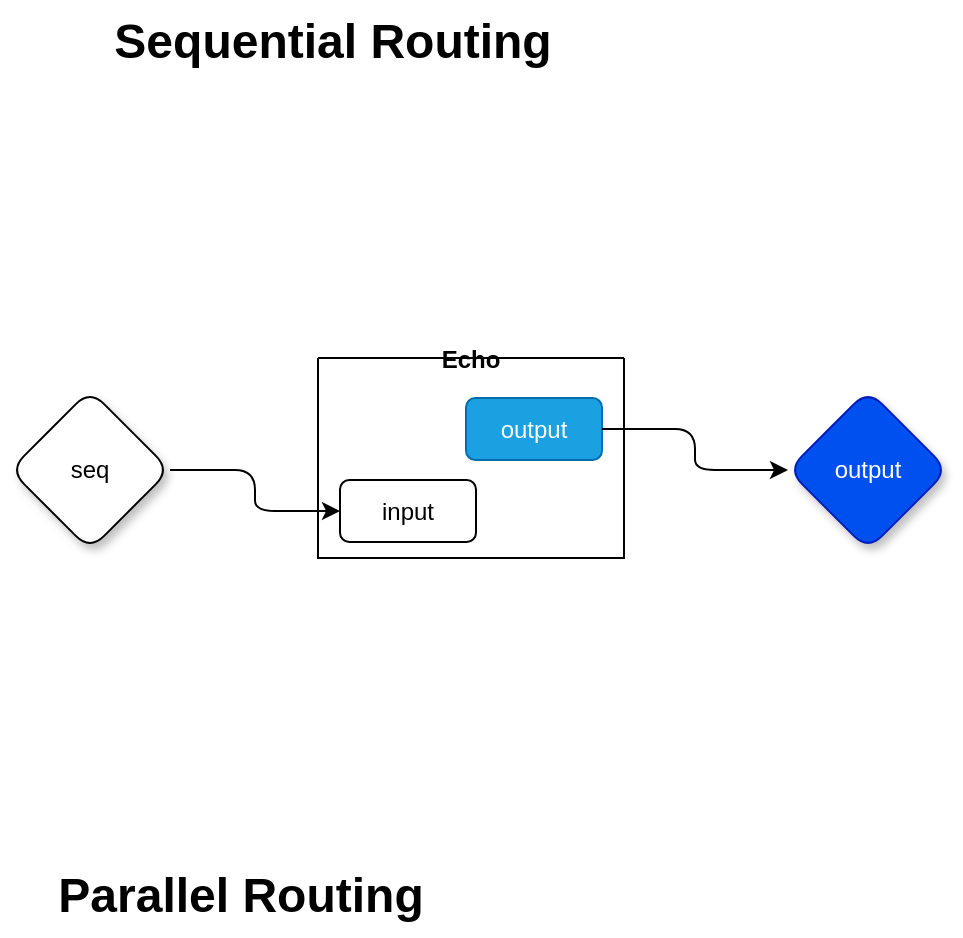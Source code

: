 <mxfile compressed="false" version="14.6.13" type="device" pages="4">
  <diagram id="_YE9P0kvLp4320aIOvvw" name="main">
    <mxGraphModel dx="1039" dy="517" grid="0" gridSize="10" guides="1" tooltips="1" connect="1" arrows="1" fold="1" page="0" pageScale="1" pageWidth="1100" pageHeight="850" math="0" shadow="0">
      <root>
        <mxCell id="0" />
        <mxCell id="1" parent="0" />
        <mxCell id="atA7YJeEPZ3VW8DA5kk3-27" value="&lt;b&gt;&lt;font style=&quot;font-size: 24px;&quot;&gt;Sequential Routing&lt;/font&gt;&lt;/b&gt;" style="text;html=1;align=center;verticalAlign=middle;resizable=0;points=[];autosize=1;strokeColor=none;fillColor=none;" parent="1" vertex="1">
          <mxGeometry x="-11" y="81" width="237" height="41" as="geometry" />
        </mxCell>
        <mxCell id="atA7YJeEPZ3VW8DA5kk3-28" value="&lt;b&gt;&lt;font style=&quot;font-size: 24px;&quot;&gt;Parallel Routing&lt;/font&gt;&lt;/b&gt;" style="text;html=1;align=center;verticalAlign=middle;resizable=0;points=[];autosize=1;strokeColor=none;fillColor=none;" parent="1" vertex="1">
          <mxGeometry x="-39" y="508" width="201" height="41" as="geometry" />
        </mxCell>
        <mxCell id="Rm4LXi_UbTcrsJ8YodZ7-17" style="edgeStyle=orthogonalEdgeStyle;rounded=1;orthogonalLoop=1;jettySize=auto;html=1;entryX=0;entryY=0.5;entryDx=0;entryDy=0;" edge="1" parent="1" source="Rm4LXi_UbTcrsJ8YodZ7-12" target="Rm4LXi_UbTcrsJ8YodZ7-14">
          <mxGeometry relative="1" as="geometry" />
        </mxCell>
        <mxCell id="Rm4LXi_UbTcrsJ8YodZ7-12" value="seq" style="rhombus;whiteSpace=wrap;html=1;rounded=1;shadow=1;" vertex="1" parent="1">
          <mxGeometry x="-53" y="276" width="80" height="80" as="geometry" />
        </mxCell>
        <mxCell id="Rm4LXi_UbTcrsJ8YodZ7-13" value="output" style="rhombus;whiteSpace=wrap;html=1;rounded=1;shadow=1;fillColor=#0050ef;strokeColor=#001DBC;fontColor=#ffffff;" vertex="1" parent="1">
          <mxGeometry x="336" y="276" width="80" height="80" as="geometry" />
        </mxCell>
        <mxCell id="Rm4LXi_UbTcrsJ8YodZ7-16" value="Echo" style="swimlane;startSize=0;rounded=1;shadow=0;fillColor=#B3B3B3;gradientColor=#ffffff;" vertex="1" parent="1">
          <mxGeometry x="101" y="260" width="153" height="100" as="geometry" />
        </mxCell>
        <mxCell id="Rm4LXi_UbTcrsJ8YodZ7-15" value="output" style="rounded=1;whiteSpace=wrap;html=1;shadow=0;fillColor=#1ba1e2;strokeColor=#006EAF;fontColor=#ffffff;" vertex="1" parent="Rm4LXi_UbTcrsJ8YodZ7-16">
          <mxGeometry x="74" y="20" width="68" height="31" as="geometry" />
        </mxCell>
        <mxCell id="Rm4LXi_UbTcrsJ8YodZ7-14" value="input" style="rounded=1;whiteSpace=wrap;html=1;shadow=0;" vertex="1" parent="Rm4LXi_UbTcrsJ8YodZ7-16">
          <mxGeometry x="11" y="61" width="68" height="31" as="geometry" />
        </mxCell>
        <mxCell id="Rm4LXi_UbTcrsJ8YodZ7-18" style="edgeStyle=orthogonalEdgeStyle;rounded=1;orthogonalLoop=1;jettySize=auto;html=1;exitX=1;exitY=0.5;exitDx=0;exitDy=0;entryX=0;entryY=0.5;entryDx=0;entryDy=0;" edge="1" parent="1" source="Rm4LXi_UbTcrsJ8YodZ7-15" target="Rm4LXi_UbTcrsJ8YodZ7-13">
          <mxGeometry relative="1" as="geometry" />
        </mxCell>
      </root>
    </mxGraphModel>
  </diagram>
  <diagram name="Copy of main" id="YXAa9sBq_GYSBb-D7ifK">
    <mxGraphModel dx="1678" dy="1036" grid="0" gridSize="10" guides="1" tooltips="1" connect="1" arrows="1" fold="1" page="0" pageScale="1" pageWidth="1100" pageHeight="850" math="0" shadow="0">
      <root>
        <mxCell id="nBrOJgjnFsWkuVO1dwF8-0" />
        <mxCell id="nBrOJgjnFsWkuVO1dwF8-1" parent="nBrOJgjnFsWkuVO1dwF8-0" />
        <mxCell id="nBrOJgjnFsWkuVO1dwF8-2" style="edgeStyle=orthogonalEdgeStyle;rounded=1;orthogonalLoop=1;jettySize=auto;html=1;exitX=1;exitY=0.5;exitDx=0;exitDy=0;exitPerimeter=0;entryX=0;entryY=0.5;entryDx=0;entryDy=0;entryPerimeter=0;" edge="1" parent="nBrOJgjnFsWkuVO1dwF8-1" source="nBrOJgjnFsWkuVO1dwF8-4" target="nBrOJgjnFsWkuVO1dwF8-7">
          <mxGeometry relative="1" as="geometry" />
        </mxCell>
        <mxCell id="nBrOJgjnFsWkuVO1dwF8-3" style="edgeStyle=orthogonalEdgeStyle;rounded=1;orthogonalLoop=1;jettySize=auto;html=1;exitX=1;exitY=0.5;exitDx=0;exitDy=0;exitPerimeter=0;entryX=0;entryY=0.5;entryDx=0;entryDy=0;entryPerimeter=0;" edge="1" parent="nBrOJgjnFsWkuVO1dwF8-1" source="nBrOJgjnFsWkuVO1dwF8-4" target="nBrOJgjnFsWkuVO1dwF8-10">
          <mxGeometry relative="1" as="geometry" />
        </mxCell>
        <mxCell id="nBrOJgjnFsWkuVO1dwF8-4" value="par" style="rhombus;whiteSpace=wrap;html=1;rounded=1;fontStyle=1;glass=0;sketch=0;fontSize=12;points=[[0,0.5,0,0,0],[0.5,0,0,0,0],[0.5,1,0,0,0],[1,0.5,0,0,0]];shadow=1;" vertex="1" parent="nBrOJgjnFsWkuVO1dwF8-1">
          <mxGeometry x="-11" y="641" width="80" height="80" as="geometry" />
        </mxCell>
        <mxCell id="nBrOJgjnFsWkuVO1dwF8-5" value="output" style="rhombus;whiteSpace=wrap;html=1;rounded=1;fillColor=#0050ef;fontColor=#ffffff;strokeColor=#001DBC;fontStyle=1;glass=0;sketch=0;fontSize=12;points=[[0,0.5,0,0,0],[0.5,0,0,0,0],[0.5,1,0,0,0],[1,0.5,0,0,0]];shadow=1;" vertex="1" parent="nBrOJgjnFsWkuVO1dwF8-1">
          <mxGeometry x="558" y="641" width="80" height="80" as="geometry" />
        </mxCell>
        <mxCell id="nBrOJgjnFsWkuVO1dwF8-6" value="Echo" style="rounded=1;whiteSpace=wrap;html=1;sketch=0;container=1;recursiveResize=0;verticalAlign=top;arcSize=6;fontStyle=1;autosize=0;points=[];absoluteArcSize=1;shadow=1;strokeColor=#001DBC;fillColor=#0050ef;fontColor=#ffffff;" vertex="1" parent="nBrOJgjnFsWkuVO1dwF8-1">
          <mxGeometry x="255" y="750" width="134" height="87" as="geometry">
            <mxRectangle x="255" y="750" width="99" height="26" as="alternateBounds" />
          </mxGeometry>
        </mxCell>
        <mxCell id="nBrOJgjnFsWkuVO1dwF8-7" value="input" style="rounded=1;whiteSpace=wrap;html=1;sketch=0;points=[[0,0.5,0,0,0],[1,0.5,0,0,0]];arcSize=50;" vertex="1" parent="nBrOJgjnFsWkuVO1dwF8-6">
          <mxGeometry x="-16.75" y="36" width="66" height="25" as="geometry" />
        </mxCell>
        <mxCell id="nBrOJgjnFsWkuVO1dwF8-8" value="output" style="rounded=1;whiteSpace=wrap;html=1;sketch=0;points=[[0,0.5,0,0,0],[1,0.5,0,0,0]];fillColor=#1ba1e2;fontColor=#ffffff;strokeColor=#006EAF;arcSize=50;" vertex="1" parent="nBrOJgjnFsWkuVO1dwF8-6">
          <mxGeometry x="84.75" y="36" width="66" height="25" as="geometry" />
        </mxCell>
        <mxCell id="nBrOJgjnFsWkuVO1dwF8-9" value="Echo" style="rounded=1;whiteSpace=wrap;html=1;sketch=0;container=1;recursiveResize=0;verticalAlign=top;arcSize=6;fontStyle=1;autosize=0;points=[];absoluteArcSize=1;shadow=1;strokeColor=#001DBC;fillColor=#0050ef;fontColor=#ffffff;" vertex="1" parent="nBrOJgjnFsWkuVO1dwF8-1">
          <mxGeometry x="255" y="518" width="134" height="87" as="geometry">
            <mxRectangle x="255" y="518" width="99" height="26" as="alternateBounds" />
          </mxGeometry>
        </mxCell>
        <mxCell id="nBrOJgjnFsWkuVO1dwF8-10" value="input" style="rounded=1;whiteSpace=wrap;html=1;sketch=0;points=[[0,0.5,0,0,0],[1,0.5,0,0,0]];arcSize=50;" vertex="1" parent="nBrOJgjnFsWkuVO1dwF8-9">
          <mxGeometry x="-16.75" y="36" width="66" height="25" as="geometry" />
        </mxCell>
        <mxCell id="nBrOJgjnFsWkuVO1dwF8-11" value="output" style="rounded=1;whiteSpace=wrap;html=1;sketch=0;points=[[0,0.5,0,0,0],[1,0.5,0,0,0]];fillColor=#1ba1e2;fontColor=#ffffff;strokeColor=#006EAF;arcSize=50;" vertex="1" parent="nBrOJgjnFsWkuVO1dwF8-9">
          <mxGeometry x="84.75" y="36" width="66" height="25" as="geometry" />
        </mxCell>
        <mxCell id="nBrOJgjnFsWkuVO1dwF8-12" style="edgeStyle=orthogonalEdgeStyle;rounded=1;orthogonalLoop=1;jettySize=auto;html=1;exitX=1;exitY=0.5;exitDx=0;exitDy=0;exitPerimeter=0;entryX=0;entryY=0.5;entryDx=0;entryDy=0;entryPerimeter=0;" edge="1" parent="nBrOJgjnFsWkuVO1dwF8-1" source="nBrOJgjnFsWkuVO1dwF8-11" target="nBrOJgjnFsWkuVO1dwF8-5">
          <mxGeometry relative="1" as="geometry" />
        </mxCell>
        <mxCell id="nBrOJgjnFsWkuVO1dwF8-13" style="edgeStyle=orthogonalEdgeStyle;rounded=1;orthogonalLoop=1;jettySize=auto;html=1;exitX=1;exitY=0.5;exitDx=0;exitDy=0;exitPerimeter=0;entryX=0;entryY=0.5;entryDx=0;entryDy=0;entryPerimeter=0;" edge="1" parent="nBrOJgjnFsWkuVO1dwF8-1" source="nBrOJgjnFsWkuVO1dwF8-8" target="nBrOJgjnFsWkuVO1dwF8-5">
          <mxGeometry relative="1" as="geometry" />
        </mxCell>
        <mxCell id="nBrOJgjnFsWkuVO1dwF8-14" style="edgeStyle=orthogonalEdgeStyle;rounded=1;orthogonalLoop=1;jettySize=auto;html=1;exitX=1;exitY=0.5;exitDx=0;exitDy=0;exitPerimeter=0;entryX=0;entryY=0.5;entryDx=0;entryDy=0;entryPerimeter=0;" edge="1" parent="nBrOJgjnFsWkuVO1dwF8-1" source="nBrOJgjnFsWkuVO1dwF8-15" target="nBrOJgjnFsWkuVO1dwF8-21">
          <mxGeometry relative="1" as="geometry" />
        </mxCell>
        <mxCell id="nBrOJgjnFsWkuVO1dwF8-15" value="seq" style="rhombus;whiteSpace=wrap;html=1;rounded=1;fontStyle=1;glass=0;sketch=0;fontSize=12;points=[[0,0.5,0,0,0],[0.5,0,0,0,0],[0.5,1,0,0,0],[1,0.5,0,0,0]];shadow=1;" vertex="1" parent="nBrOJgjnFsWkuVO1dwF8-1">
          <mxGeometry x="-11" y="190.5" width="80" height="80" as="geometry" />
        </mxCell>
        <mxCell id="nBrOJgjnFsWkuVO1dwF8-16" value="output" style="rhombus;whiteSpace=wrap;html=1;rounded=1;fillColor=#0050ef;fontColor=#ffffff;strokeColor=#001DBC;fontStyle=1;glass=0;sketch=0;fontSize=12;points=[[0,0.5,0,0,0],[0.5,0,0,0,0],[0.5,1,0,0,0],[1,0.5,0,0,0]];shadow=1;" vertex="1" parent="nBrOJgjnFsWkuVO1dwF8-1">
          <mxGeometry x="717.75" y="190.5" width="80" height="80" as="geometry" />
        </mxCell>
        <mxCell id="nBrOJgjnFsWkuVO1dwF8-17" value="Echo" style="rounded=1;whiteSpace=wrap;html=1;sketch=0;container=1;recursiveResize=0;verticalAlign=top;arcSize=6;fontStyle=1;autosize=0;points=[];absoluteArcSize=1;shadow=1;strokeColor=#001DBC;fillColor=#0050ef;fontColor=#ffffff;" vertex="1" parent="nBrOJgjnFsWkuVO1dwF8-1">
          <mxGeometry x="465.75" y="182" width="134" height="87" as="geometry">
            <mxRectangle x="-98" y="-1230" width="99" height="26" as="alternateBounds" />
          </mxGeometry>
        </mxCell>
        <mxCell id="nBrOJgjnFsWkuVO1dwF8-18" value="input" style="rounded=1;whiteSpace=wrap;html=1;sketch=0;points=[[0,0.5,0,0,0],[1,0.5,0,0,0]];arcSize=50;" vertex="1" parent="nBrOJgjnFsWkuVO1dwF8-17">
          <mxGeometry x="-16.75" y="36" width="66" height="25" as="geometry" />
        </mxCell>
        <mxCell id="nBrOJgjnFsWkuVO1dwF8-19" value="output" style="rounded=1;whiteSpace=wrap;html=1;sketch=0;points=[[0,0.5,0,0,0],[1,0.5,0,0,0]];fillColor=#1ba1e2;fontColor=#ffffff;strokeColor=#006EAF;arcSize=50;" vertex="1" parent="nBrOJgjnFsWkuVO1dwF8-17">
          <mxGeometry x="84.75" y="36" width="66" height="25" as="geometry" />
        </mxCell>
        <mxCell id="nBrOJgjnFsWkuVO1dwF8-20" value="Echo" style="rounded=1;whiteSpace=wrap;html=1;sketch=0;container=1;recursiveResize=0;verticalAlign=top;arcSize=6;fontStyle=1;autosize=0;points=[];absoluteArcSize=1;shadow=1;strokeColor=#001DBC;fillColor=#0050ef;fontColor=#ffffff;" vertex="1" parent="nBrOJgjnFsWkuVO1dwF8-1">
          <mxGeometry x="179.75" y="182" width="134" height="87" as="geometry">
            <mxRectangle x="-98" y="-1230" width="99" height="26" as="alternateBounds" />
          </mxGeometry>
        </mxCell>
        <mxCell id="nBrOJgjnFsWkuVO1dwF8-21" value="input" style="rounded=1;whiteSpace=wrap;html=1;sketch=0;points=[[0,0.5,0,0,0],[1,0.5,0,0,0]];arcSize=50;" vertex="1" parent="nBrOJgjnFsWkuVO1dwF8-20">
          <mxGeometry x="-16.75" y="36" width="66" height="25" as="geometry" />
        </mxCell>
        <mxCell id="nBrOJgjnFsWkuVO1dwF8-22" value="output" style="rounded=1;whiteSpace=wrap;html=1;sketch=0;points=[[0,0.5,0,0,0],[1,0.5,0,0,0]];fillColor=#1ba1e2;fontColor=#ffffff;strokeColor=#006EAF;arcSize=50;" vertex="1" parent="nBrOJgjnFsWkuVO1dwF8-20">
          <mxGeometry x="84.75" y="36" width="66" height="25" as="geometry" />
        </mxCell>
        <mxCell id="nBrOJgjnFsWkuVO1dwF8-23" style="edgeStyle=orthogonalEdgeStyle;rounded=1;orthogonalLoop=1;jettySize=auto;html=1;exitX=1;exitY=0.5;exitDx=0;exitDy=0;exitPerimeter=0;entryX=0;entryY=0.5;entryDx=0;entryDy=0;entryPerimeter=0;" edge="1" parent="nBrOJgjnFsWkuVO1dwF8-1" source="nBrOJgjnFsWkuVO1dwF8-19" target="nBrOJgjnFsWkuVO1dwF8-16">
          <mxGeometry relative="1" as="geometry" />
        </mxCell>
        <mxCell id="nBrOJgjnFsWkuVO1dwF8-24" style="edgeStyle=orthogonalEdgeStyle;rounded=1;orthogonalLoop=1;jettySize=auto;html=1;exitX=1;exitY=0.5;exitDx=0;exitDy=0;exitPerimeter=0;entryX=0;entryY=0.5;entryDx=0;entryDy=0;entryPerimeter=0;" edge="1" parent="nBrOJgjnFsWkuVO1dwF8-1" source="nBrOJgjnFsWkuVO1dwF8-22" target="nBrOJgjnFsWkuVO1dwF8-18">
          <mxGeometry relative="1" as="geometry" />
        </mxCell>
        <mxCell id="nBrOJgjnFsWkuVO1dwF8-25" value="&lt;b&gt;&lt;font style=&quot;font-size: 24px;&quot;&gt;Sequential Routing&lt;/font&gt;&lt;/b&gt;" style="text;html=1;align=center;verticalAlign=middle;resizable=0;points=[];autosize=1;strokeColor=none;fillColor=none;" vertex="1" parent="nBrOJgjnFsWkuVO1dwF8-1">
          <mxGeometry x="-11" y="81" width="237" height="41" as="geometry" />
        </mxCell>
        <mxCell id="nBrOJgjnFsWkuVO1dwF8-26" value="&lt;b&gt;&lt;font style=&quot;font-size: 24px;&quot;&gt;Parallel Routing&lt;/font&gt;&lt;/b&gt;" style="text;html=1;align=center;verticalAlign=middle;resizable=0;points=[];autosize=1;strokeColor=none;fillColor=none;" vertex="1" parent="nBrOJgjnFsWkuVO1dwF8-1">
          <mxGeometry x="-11" y="424" width="201" height="41" as="geometry" />
        </mxCell>
      </root>
    </mxGraphModel>
  </diagram>
  <diagram name="Palette" id="klLr9oYlIkeEF-GH7XVN">
    <mxGraphModel dx="1039" dy="518" grid="0" gridSize="10" guides="1" tooltips="1" connect="1" arrows="1" fold="1" page="0" pageScale="1" pageWidth="1100" pageHeight="850" math="0" shadow="0">
      <root>
        <mxCell id="2-46MMHdqoanA2ON89ra-0" />
        <mxCell id="2-46MMHdqoanA2ON89ra-1" parent="2-46MMHdqoanA2ON89ra-0" />
        <mxCell id="2-46MMHdqoanA2ON89ra-15" value="seq" style="rhombus;whiteSpace=wrap;html=1;rounded=1;fontStyle=1;glass=0;sketch=0;fontSize=12;points=[[0,0.5,0,0,0],[0.5,0,0,0,0],[0.5,1,0,0,0],[1,0.5,0,0,0]];shadow=1;" vertex="1" parent="2-46MMHdqoanA2ON89ra-1">
          <mxGeometry x="-11" y="190.5" width="80" height="80" as="geometry" />
        </mxCell>
        <mxCell id="2-46MMHdqoanA2ON89ra-16" value="output" style="rhombus;whiteSpace=wrap;html=1;rounded=1;fillColor=#0050ef;fontColor=#ffffff;strokeColor=#001DBC;fontStyle=1;glass=0;sketch=0;fontSize=12;points=[[0,0.5,0,0,0],[0.5,0,0,0,0],[0.5,1,0,0,0],[1,0.5,0,0,0]];shadow=1;" vertex="1" parent="2-46MMHdqoanA2ON89ra-1">
          <mxGeometry x="-11" y="382" width="80" height="80" as="geometry" />
        </mxCell>
        <mxCell id="2-46MMHdqoanA2ON89ra-20" value="Echo" style="rounded=1;whiteSpace=wrap;html=1;sketch=0;container=1;recursiveResize=0;verticalAlign=top;arcSize=6;fontStyle=1;autosize=0;points=[];absoluteArcSize=1;shadow=1;strokeColor=#001DBC;fontColor=#ffffff;fillColor=#E6E6E6;" vertex="1" parent="2-46MMHdqoanA2ON89ra-1">
          <mxGeometry x="179.75" y="182" width="134" height="87" as="geometry">
            <mxRectangle x="-98" y="-1230" width="99" height="26" as="alternateBounds" />
          </mxGeometry>
        </mxCell>
        <mxCell id="2-46MMHdqoanA2ON89ra-25" value="&lt;b&gt;&lt;font style=&quot;font-size: 24px&quot;&gt;Palette&lt;/font&gt;&lt;/b&gt;" style="text;html=1;align=center;verticalAlign=middle;resizable=0;points=[];autosize=1;strokeColor=none;fillColor=none;" vertex="1" parent="2-46MMHdqoanA2ON89ra-1">
          <mxGeometry x="63" y="91" width="89" height="22" as="geometry" />
        </mxCell>
        <mxCell id="2-46MMHdqoanA2ON89ra-27" value="" style="endArrow=classic;html=1;" edge="1" parent="2-46MMHdqoanA2ON89ra-1">
          <mxGeometry width="50" height="50" relative="1" as="geometry">
            <mxPoint x="42" y="363" as="sourcePoint" />
            <mxPoint x="92" y="313" as="targetPoint" />
          </mxGeometry>
        </mxCell>
        <mxCell id="2-46MMHdqoanA2ON89ra-21" value="input" style="rounded=1;whiteSpace=wrap;html=1;sketch=0;points=[[0,0.5,0,0,0],[1,0.5,0,0,0]];arcSize=50;" vertex="1" parent="2-46MMHdqoanA2ON89ra-1">
          <mxGeometry x="155" y="312" width="66" height="25" as="geometry" />
        </mxCell>
        <mxCell id="2-46MMHdqoanA2ON89ra-22" value="output" style="rounded=1;whiteSpace=wrap;html=1;sketch=0;points=[[0,0.5,0,0,0],[1,0.5,0,0,0]];fillColor=#1ba1e2;fontColor=#ffffff;strokeColor=#006EAF;arcSize=50;" vertex="1" parent="2-46MMHdqoanA2ON89ra-1">
          <mxGeometry x="152" y="362" width="66" height="25" as="geometry" />
        </mxCell>
        <mxCell id="w0ELXV1NJks9E1mRygSi-0" value="Echo" style="swimlane;startSize=0;rounded=1;shadow=1;fillColor=#B3B3B3;gradientColor=#ffffff;labelBackgroundColor=none;" vertex="1" parent="2-46MMHdqoanA2ON89ra-1">
          <mxGeometry x="269" y="295" width="153" height="80" as="geometry" />
        </mxCell>
      </root>
    </mxGraphModel>
  </diagram>
  <diagram id="2nFVpp6ErHF-oGLIYlL9" name="Page-4">
    <mxGraphModel dx="639" dy="518" grid="1" gridSize="10" guides="1" tooltips="1" connect="1" arrows="1" fold="1" page="1" pageScale="1" pageWidth="1100" pageHeight="850" math="0" shadow="0">
      <root>
        <mxCell id="FOPIITPxtdZtbWaQGfpi-0" />
        <mxCell id="FOPIITPxtdZtbWaQGfpi-1" parent="FOPIITPxtdZtbWaQGfpi-0" />
        <mxCell id="FOPIITPxtdZtbWaQGfpi-2" value="Echo" style="swimlane;startSize=0;rounded=1;shadow=1;fillColor=#B3B3B3;gradientColor=#ffffff;" vertex="1" parent="FOPIITPxtdZtbWaQGfpi-1">
          <mxGeometry x="104" y="276" width="153" height="80" as="geometry" />
        </mxCell>
        <mxCell id="Gzv6Qin0qv5qScVfpbAW-0" value="Echo" style="rounded=1;whiteSpace=wrap;html=1;sketch=0;container=1;recursiveResize=0;verticalAlign=top;arcSize=6;fontStyle=1;autosize=0;points=[];absoluteArcSize=1;shadow=1;strokeColor=#001DBC;fontColor=#ffffff;fillColor=#E6E6E6;" vertex="1" parent="FOPIITPxtdZtbWaQGfpi-1">
          <mxGeometry x="100" y="150" width="134" height="87" as="geometry">
            <mxRectangle x="-98" y="-1230" width="99" height="26" as="alternateBounds" />
          </mxGeometry>
        </mxCell>
      </root>
    </mxGraphModel>
  </diagram>
</mxfile>
